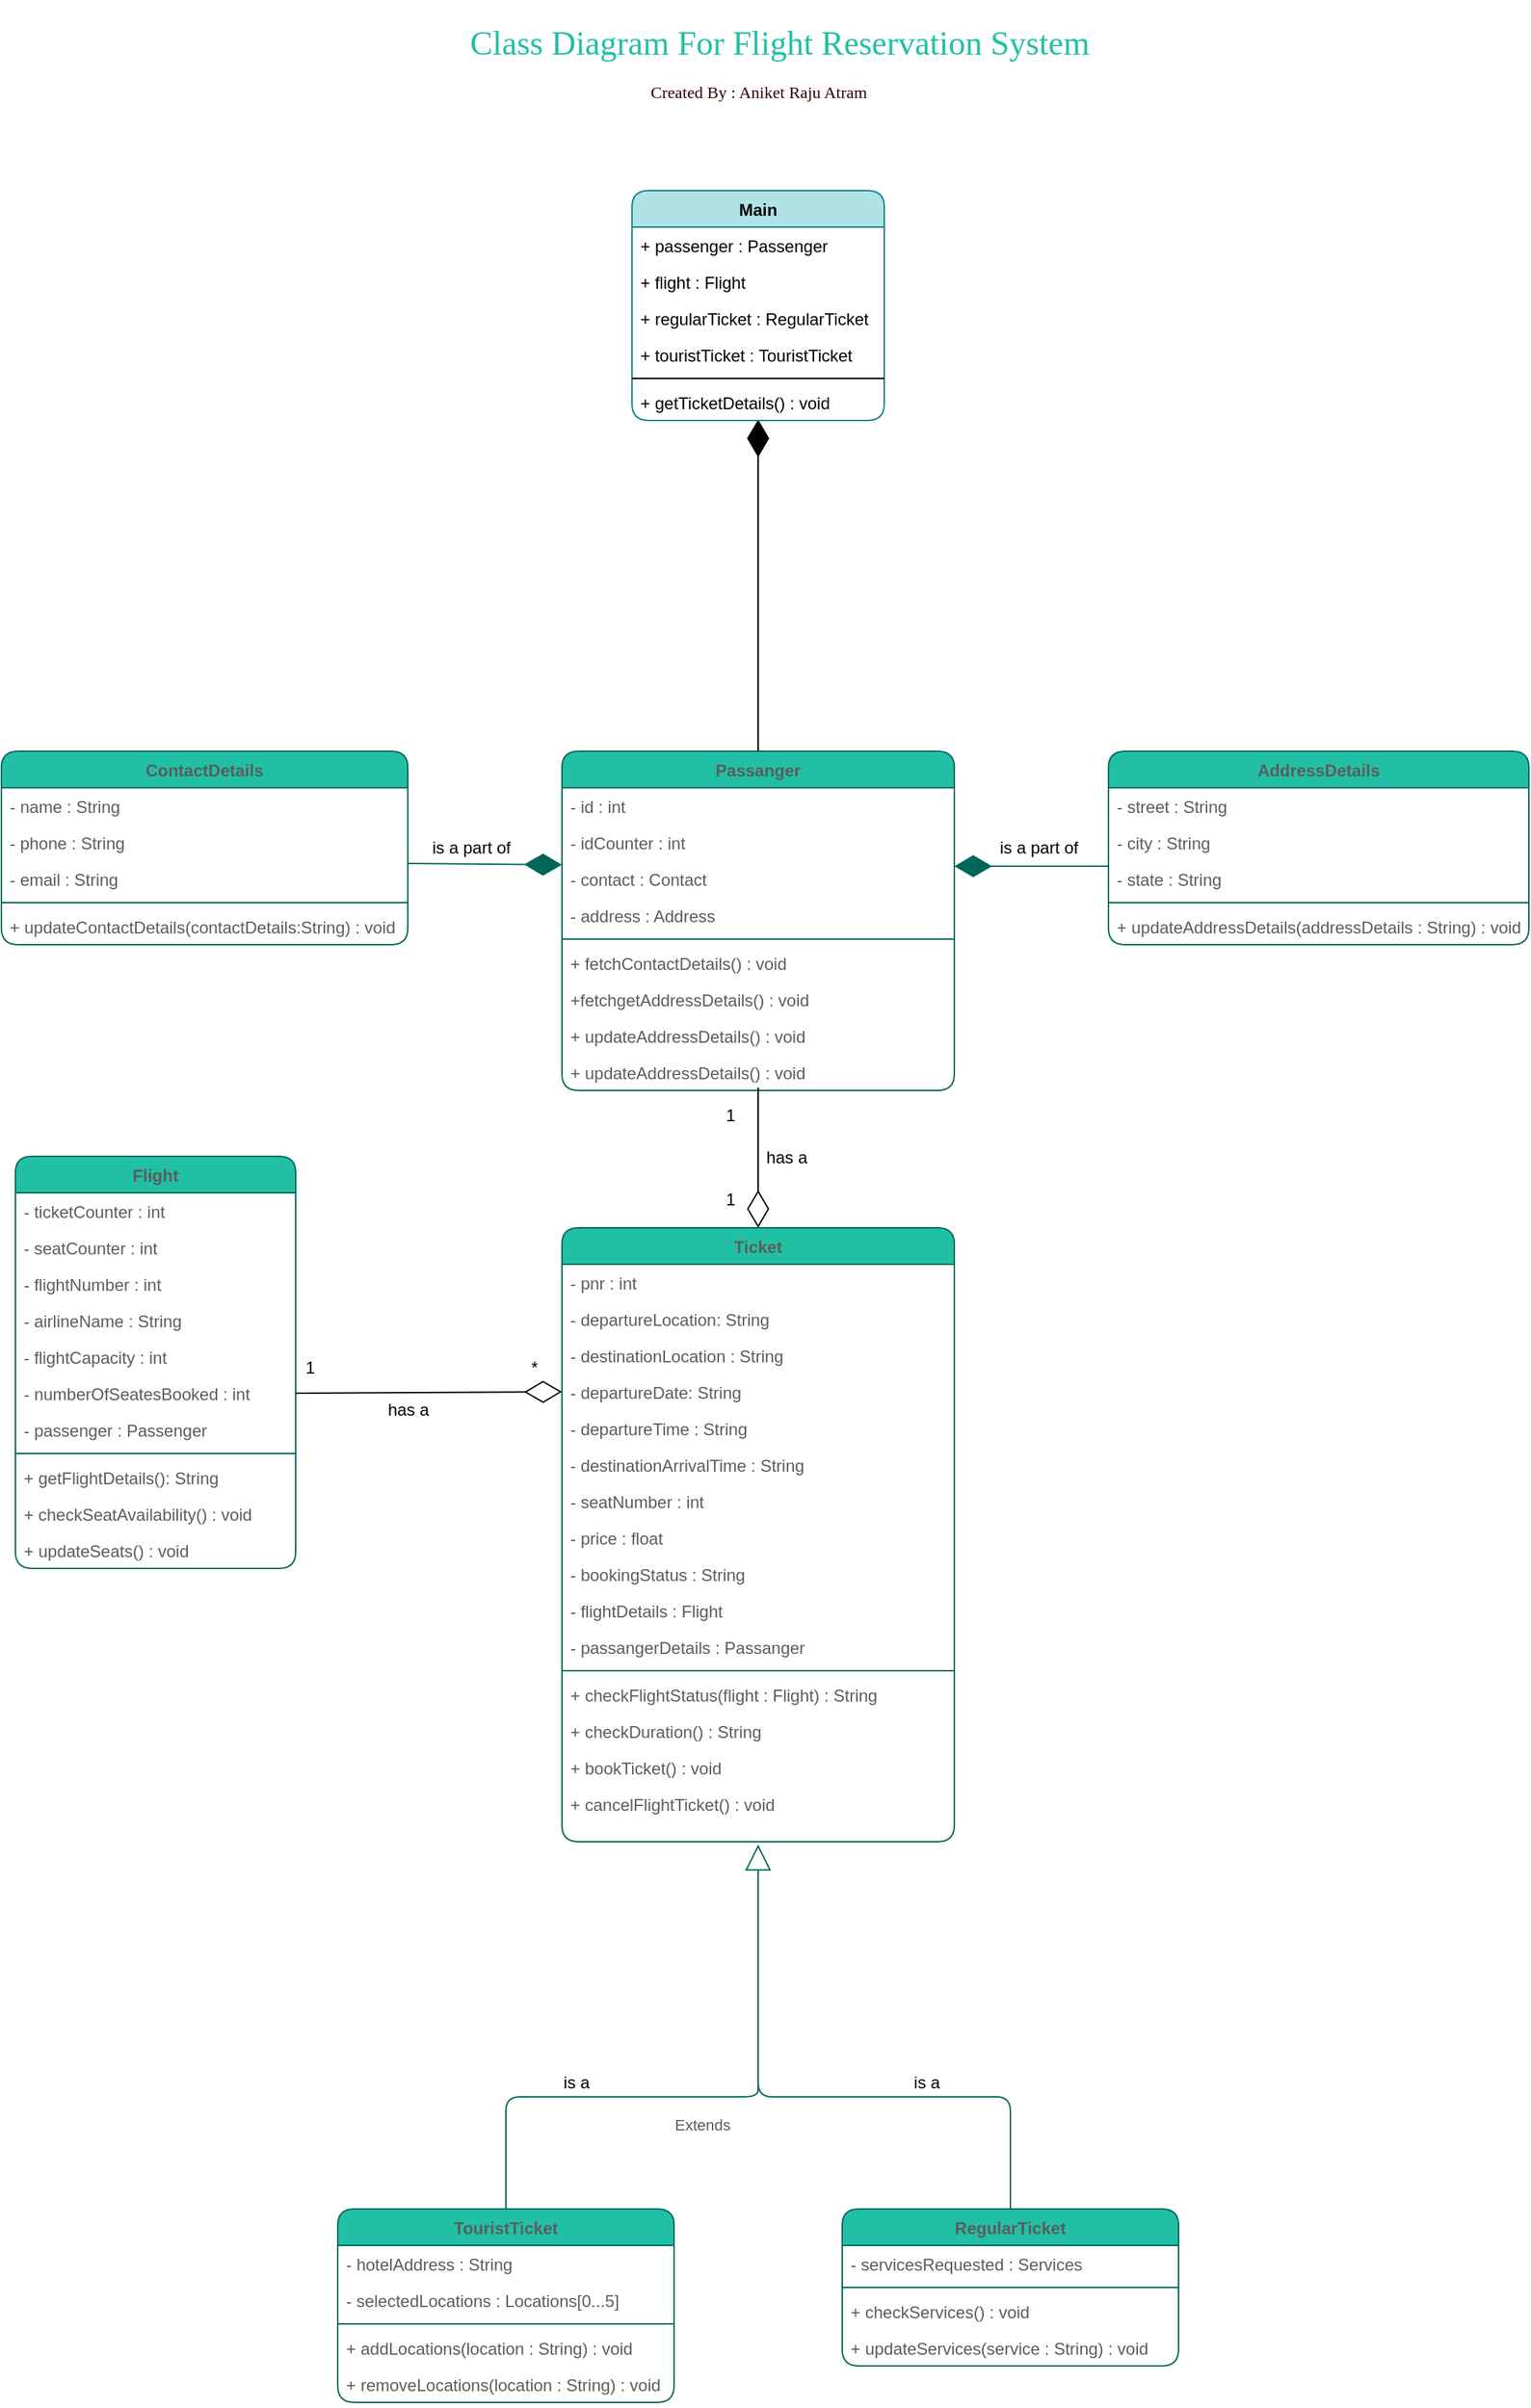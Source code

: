<mxfile version="15.8.7" type="device"><diagram id="C5RBs43oDa-KdzZeNtuy" name="Page-1"><mxGraphModel dx="782" dy="531" grid="1" gridSize="10" guides="1" tooltips="1" connect="1" arrows="1" fold="1" page="1" pageScale="1" pageWidth="827" pageHeight="1169" background="#ffffff" math="0" shadow="0"><root><mxCell id="WIyWlLk6GJQsqaUBKTNV-0"/><mxCell id="WIyWlLk6GJQsqaUBKTNV-1" parent="WIyWlLk6GJQsqaUBKTNV-0"/><mxCell id="W0ep5NZu7rcAExIwhfl0-0" value="Passanger&#10;" style="swimlane;fontStyle=1;align=center;verticalAlign=top;childLayout=stackLayout;horizontal=1;startSize=26;horizontalStack=0;resizeParent=1;resizeParentMax=0;resizeLast=0;collapsible=1;marginBottom=0;fillColor=#21C0A5;strokeColor=#006658;fontColor=#5C5C5C;rounded=1;" parent="WIyWlLk6GJQsqaUBKTNV-1" vertex="1"><mxGeometry x="400" y="560" width="280" height="242" as="geometry"/></mxCell><mxCell id="W0ep5NZu7rcAExIwhfl0-1" value="- id : int" style="text;strokeColor=none;fillColor=none;align=left;verticalAlign=top;spacingLeft=4;spacingRight=4;overflow=hidden;rotatable=0;points=[[0,0.5],[1,0.5]];portConstraint=eastwest;fontColor=#5C5C5C;rounded=1;" parent="W0ep5NZu7rcAExIwhfl0-0" vertex="1"><mxGeometry y="26" width="280" height="26" as="geometry"/></mxCell><mxCell id="dzalIgfqJOCuqTx1SNw7-16" value="- idCounter : int" style="text;strokeColor=none;fillColor=none;align=left;verticalAlign=top;spacingLeft=4;spacingRight=4;overflow=hidden;rotatable=0;points=[[0,0.5],[1,0.5]];portConstraint=eastwest;fontColor=#5C5C5C;rounded=1;" parent="W0ep5NZu7rcAExIwhfl0-0" vertex="1"><mxGeometry y="52" width="280" height="26" as="geometry"/></mxCell><mxCell id="dzalIgfqJOCuqTx1SNw7-14" value="- contact : Contact" style="text;strokeColor=none;fillColor=none;align=left;verticalAlign=top;spacingLeft=4;spacingRight=4;overflow=hidden;rotatable=0;points=[[0,0.5],[1,0.5]];portConstraint=eastwest;fontColor=#5C5C5C;rounded=1;" parent="W0ep5NZu7rcAExIwhfl0-0" vertex="1"><mxGeometry y="78" width="280" height="26" as="geometry"/></mxCell><mxCell id="W0ep5NZu7rcAExIwhfl0-8" value="- address : Address" style="text;strokeColor=none;fillColor=none;align=left;verticalAlign=top;spacingLeft=4;spacingRight=4;overflow=hidden;rotatable=0;points=[[0,0.5],[1,0.5]];portConstraint=eastwest;fontColor=#5C5C5C;rounded=1;" parent="W0ep5NZu7rcAExIwhfl0-0" vertex="1"><mxGeometry y="104" width="280" height="26" as="geometry"/></mxCell><mxCell id="W0ep5NZu7rcAExIwhfl0-2" value="" style="line;strokeWidth=1;fillColor=none;align=left;verticalAlign=middle;spacingTop=-1;spacingLeft=3;spacingRight=3;rotatable=0;labelPosition=right;points=[];portConstraint=eastwest;strokeColor=#006658;fontColor=#5C5C5C;rounded=1;" parent="W0ep5NZu7rcAExIwhfl0-0" vertex="1"><mxGeometry y="130" width="280" height="8" as="geometry"/></mxCell><mxCell id="W0ep5NZu7rcAExIwhfl0-3" value="+ fetchContactDetails() : void" style="text;strokeColor=none;fillColor=none;align=left;verticalAlign=top;spacingLeft=4;spacingRight=4;overflow=hidden;rotatable=0;points=[[0,0.5],[1,0.5]];portConstraint=eastwest;fontColor=#5C5C5C;rounded=1;" parent="W0ep5NZu7rcAExIwhfl0-0" vertex="1"><mxGeometry y="138" width="280" height="26" as="geometry"/></mxCell><mxCell id="W0ep5NZu7rcAExIwhfl0-9" value="+fetchgetAddressDetails() : void" style="text;strokeColor=none;fillColor=none;align=left;verticalAlign=top;spacingLeft=4;spacingRight=4;overflow=hidden;rotatable=0;points=[[0,0.5],[1,0.5]];portConstraint=eastwest;fontColor=#5C5C5C;rounded=1;" parent="W0ep5NZu7rcAExIwhfl0-0" vertex="1"><mxGeometry y="164" width="280" height="26" as="geometry"/></mxCell><mxCell id="dzalIgfqJOCuqTx1SNw7-11" value="+ updateAddressDetails() : void" style="text;strokeColor=none;fillColor=none;align=left;verticalAlign=top;spacingLeft=4;spacingRight=4;overflow=hidden;rotatable=0;points=[[0,0.5],[1,0.5]];portConstraint=eastwest;fontColor=#5C5C5C;rounded=1;" parent="W0ep5NZu7rcAExIwhfl0-0" vertex="1"><mxGeometry y="190" width="280" height="26" as="geometry"/></mxCell><mxCell id="dzalIgfqJOCuqTx1SNw7-12" value="+ updateAddressDetails() : void" style="text;strokeColor=none;fillColor=none;align=left;verticalAlign=top;spacingLeft=4;spacingRight=4;overflow=hidden;rotatable=0;points=[[0,0.5],[1,0.5]];portConstraint=eastwest;fontColor=#5C5C5C;rounded=1;" parent="W0ep5NZu7rcAExIwhfl0-0" vertex="1"><mxGeometry y="216" width="280" height="26" as="geometry"/></mxCell><mxCell id="UVsKAwQ_UiQAmzkEyvqe-0" value="Flight" style="swimlane;fontStyle=1;align=center;verticalAlign=top;childLayout=stackLayout;horizontal=1;startSize=26;horizontalStack=0;resizeParent=1;resizeParentMax=0;resizeLast=0;collapsible=1;marginBottom=0;fillColor=#21C0A5;strokeColor=#006658;fontColor=#5C5C5C;rounded=1;" parent="WIyWlLk6GJQsqaUBKTNV-1" vertex="1"><mxGeometry x="10" y="849" width="200" height="294" as="geometry"/></mxCell><mxCell id="UVsKAwQ_UiQAmzkEyvqe-1" value="- ticketCounter : int" style="text;strokeColor=none;fillColor=none;align=left;verticalAlign=top;spacingLeft=4;spacingRight=4;overflow=hidden;rotatable=0;points=[[0,0.5],[1,0.5]];portConstraint=eastwest;fontColor=#5C5C5C;rounded=1;" parent="UVsKAwQ_UiQAmzkEyvqe-0" vertex="1"><mxGeometry y="26" width="200" height="26" as="geometry"/></mxCell><mxCell id="JrzXtig2iosS5XNUg7i7-0" value="- seatCounter : int" style="text;strokeColor=none;fillColor=none;align=left;verticalAlign=top;spacingLeft=4;spacingRight=4;overflow=hidden;rotatable=0;points=[[0,0.5],[1,0.5]];portConstraint=eastwest;fontColor=#5C5C5C;rounded=1;" vertex="1" parent="UVsKAwQ_UiQAmzkEyvqe-0"><mxGeometry y="52" width="200" height="26" as="geometry"/></mxCell><mxCell id="JrzXtig2iosS5XNUg7i7-1" value="- flightNumber : int" style="text;strokeColor=none;fillColor=none;align=left;verticalAlign=top;spacingLeft=4;spacingRight=4;overflow=hidden;rotatable=0;points=[[0,0.5],[1,0.5]];portConstraint=eastwest;fontColor=#5C5C5C;rounded=1;" vertex="1" parent="UVsKAwQ_UiQAmzkEyvqe-0"><mxGeometry y="78" width="200" height="26" as="geometry"/></mxCell><mxCell id="0I-YnB1xyNFlNhcBP9k2-11" value="- airlineName : String" style="text;strokeColor=none;fillColor=none;align=left;verticalAlign=top;spacingLeft=4;spacingRight=4;overflow=hidden;rotatable=0;points=[[0,0.5],[1,0.5]];portConstraint=eastwest;fontColor=#5C5C5C;rounded=1;" parent="UVsKAwQ_UiQAmzkEyvqe-0" vertex="1"><mxGeometry y="104" width="200" height="26" as="geometry"/></mxCell><mxCell id="0I-YnB1xyNFlNhcBP9k2-12" value="- flightCapacity : int" style="text;strokeColor=none;fillColor=none;align=left;verticalAlign=top;spacingLeft=4;spacingRight=4;overflow=hidden;rotatable=0;points=[[0,0.5],[1,0.5]];portConstraint=eastwest;fontColor=#5C5C5C;rounded=1;" parent="UVsKAwQ_UiQAmzkEyvqe-0" vertex="1"><mxGeometry y="130" width="200" height="26" as="geometry"/></mxCell><mxCell id="0I-YnB1xyNFlNhcBP9k2-13" value="- numberOfSeatesBooked : int" style="text;strokeColor=none;fillColor=none;align=left;verticalAlign=top;spacingLeft=4;spacingRight=4;overflow=hidden;rotatable=0;points=[[0,0.5],[1,0.5]];portConstraint=eastwest;fontColor=#5C5C5C;rounded=1;" parent="UVsKAwQ_UiQAmzkEyvqe-0" vertex="1"><mxGeometry y="156" width="200" height="26" as="geometry"/></mxCell><mxCell id="dzalIgfqJOCuqTx1SNw7-17" value="- passenger : Passenger" style="text;strokeColor=none;fillColor=none;align=left;verticalAlign=top;spacingLeft=4;spacingRight=4;overflow=hidden;rotatable=0;points=[[0,0.5],[1,0.5]];portConstraint=eastwest;fontColor=#5C5C5C;rounded=1;" parent="UVsKAwQ_UiQAmzkEyvqe-0" vertex="1"><mxGeometry y="182" width="200" height="26" as="geometry"/></mxCell><mxCell id="UVsKAwQ_UiQAmzkEyvqe-2" value="" style="line;strokeWidth=1;fillColor=none;align=left;verticalAlign=middle;spacingTop=-1;spacingLeft=3;spacingRight=3;rotatable=0;labelPosition=right;points=[];portConstraint=eastwest;strokeColor=#006658;fontColor=#5C5C5C;rounded=1;" parent="UVsKAwQ_UiQAmzkEyvqe-0" vertex="1"><mxGeometry y="208" width="200" height="8" as="geometry"/></mxCell><mxCell id="UVsKAwQ_UiQAmzkEyvqe-3" value="+ getFlightDetails(): String" style="text;strokeColor=none;fillColor=none;align=left;verticalAlign=top;spacingLeft=4;spacingRight=4;overflow=hidden;rotatable=0;points=[[0,0.5],[1,0.5]];portConstraint=eastwest;fontColor=#5C5C5C;rounded=1;" parent="UVsKAwQ_UiQAmzkEyvqe-0" vertex="1"><mxGeometry y="216" width="200" height="26" as="geometry"/></mxCell><mxCell id="0I-YnB1xyNFlNhcBP9k2-14" value="+ checkSeatAvailability() : void" style="text;strokeColor=none;fillColor=none;align=left;verticalAlign=top;spacingLeft=4;spacingRight=4;overflow=hidden;rotatable=0;points=[[0,0.5],[1,0.5]];portConstraint=eastwest;fontColor=#5C5C5C;rounded=1;" parent="UVsKAwQ_UiQAmzkEyvqe-0" vertex="1"><mxGeometry y="242" width="200" height="26" as="geometry"/></mxCell><mxCell id="dzalIgfqJOCuqTx1SNw7-19" value="+ updateSeats() : void" style="text;strokeColor=none;fillColor=none;align=left;verticalAlign=top;spacingLeft=4;spacingRight=4;overflow=hidden;rotatable=0;points=[[0,0.5],[1,0.5]];portConstraint=eastwest;fontColor=#5C5C5C;rounded=1;" parent="UVsKAwQ_UiQAmzkEyvqe-0" vertex="1"><mxGeometry y="268" width="200" height="26" as="geometry"/></mxCell><mxCell id="UVsKAwQ_UiQAmzkEyvqe-8" value="RegularTicket" style="swimlane;fontStyle=1;align=center;verticalAlign=top;childLayout=stackLayout;horizontal=1;startSize=26;horizontalStack=0;resizeParent=1;resizeParentMax=0;resizeLast=0;collapsible=1;marginBottom=0;fillColor=#21C0A5;strokeColor=#006658;fontColor=#5C5C5C;rounded=1;" parent="WIyWlLk6GJQsqaUBKTNV-1" vertex="1"><mxGeometry x="600" y="1600" width="240" height="112" as="geometry"/></mxCell><mxCell id="UVsKAwQ_UiQAmzkEyvqe-9" value="- servicesRequested : Services" style="text;strokeColor=none;fillColor=none;align=left;verticalAlign=top;spacingLeft=4;spacingRight=4;overflow=hidden;rotatable=0;points=[[0,0.5],[1,0.5]];portConstraint=eastwest;fontColor=#5C5C5C;rounded=1;" parent="UVsKAwQ_UiQAmzkEyvqe-8" vertex="1"><mxGeometry y="26" width="240" height="26" as="geometry"/></mxCell><mxCell id="UVsKAwQ_UiQAmzkEyvqe-10" value="" style="line;strokeWidth=1;fillColor=none;align=left;verticalAlign=middle;spacingTop=-1;spacingLeft=3;spacingRight=3;rotatable=0;labelPosition=right;points=[];portConstraint=eastwest;strokeColor=#006658;fontColor=#5C5C5C;rounded=1;" parent="UVsKAwQ_UiQAmzkEyvqe-8" vertex="1"><mxGeometry y="52" width="240" height="8" as="geometry"/></mxCell><mxCell id="UVsKAwQ_UiQAmzkEyvqe-11" value="+ checkServices() : void" style="text;strokeColor=none;fillColor=none;align=left;verticalAlign=top;spacingLeft=4;spacingRight=4;overflow=hidden;rotatable=0;points=[[0,0.5],[1,0.5]];portConstraint=eastwest;fontColor=#5C5C5C;rounded=1;" parent="UVsKAwQ_UiQAmzkEyvqe-8" vertex="1"><mxGeometry y="60" width="240" height="26" as="geometry"/></mxCell><mxCell id="0I-YnB1xyNFlNhcBP9k2-6" value="+ updateServices(service : String) : void" style="text;strokeColor=none;fillColor=none;align=left;verticalAlign=top;spacingLeft=4;spacingRight=4;overflow=hidden;rotatable=0;points=[[0,0.5],[1,0.5]];portConstraint=eastwest;fontColor=#5C5C5C;rounded=1;" parent="UVsKAwQ_UiQAmzkEyvqe-8" vertex="1"><mxGeometry y="86" width="240" height="26" as="geometry"/></mxCell><mxCell id="UVsKAwQ_UiQAmzkEyvqe-12" value="TouristTicket" style="swimlane;fontStyle=1;align=center;verticalAlign=top;childLayout=stackLayout;horizontal=1;startSize=26;horizontalStack=0;resizeParent=1;resizeParentMax=0;resizeLast=0;collapsible=1;marginBottom=0;fillColor=#21C0A5;strokeColor=#006658;fontColor=#5C5C5C;rounded=1;" parent="WIyWlLk6GJQsqaUBKTNV-1" vertex="1"><mxGeometry x="240" y="1600" width="240" height="138" as="geometry"/></mxCell><mxCell id="UVsKAwQ_UiQAmzkEyvqe-13" value="- hotelAddress : String" style="text;strokeColor=none;fillColor=none;align=left;verticalAlign=top;spacingLeft=4;spacingRight=4;overflow=hidden;rotatable=0;points=[[0,0.5],[1,0.5]];portConstraint=eastwest;fontColor=#5C5C5C;rounded=1;" parent="UVsKAwQ_UiQAmzkEyvqe-12" vertex="1"><mxGeometry y="26" width="240" height="26" as="geometry"/></mxCell><mxCell id="0I-YnB1xyNFlNhcBP9k2-4" value="- selectedLocations : Locations[0...5]" style="text;strokeColor=none;fillColor=none;align=left;verticalAlign=top;spacingLeft=4;spacingRight=4;overflow=hidden;rotatable=0;points=[[0,0.5],[1,0.5]];portConstraint=eastwest;fontColor=#5C5C5C;rounded=1;" parent="UVsKAwQ_UiQAmzkEyvqe-12" vertex="1"><mxGeometry y="52" width="240" height="26" as="geometry"/></mxCell><mxCell id="UVsKAwQ_UiQAmzkEyvqe-14" value="" style="line;strokeWidth=1;fillColor=none;align=left;verticalAlign=middle;spacingTop=-1;spacingLeft=3;spacingRight=3;rotatable=0;labelPosition=right;points=[];portConstraint=eastwest;strokeColor=#006658;fontColor=#5C5C5C;rounded=1;" parent="UVsKAwQ_UiQAmzkEyvqe-12" vertex="1"><mxGeometry y="78" width="240" height="8" as="geometry"/></mxCell><mxCell id="UVsKAwQ_UiQAmzkEyvqe-15" value="+ addLocations(location : String) : void" style="text;strokeColor=none;fillColor=none;align=left;verticalAlign=top;spacingLeft=4;spacingRight=4;overflow=hidden;rotatable=0;points=[[0,0.5],[1,0.5]];portConstraint=eastwest;fontColor=#5C5C5C;rounded=1;" parent="UVsKAwQ_UiQAmzkEyvqe-12" vertex="1"><mxGeometry y="86" width="240" height="26" as="geometry"/></mxCell><mxCell id="0I-YnB1xyNFlNhcBP9k2-5" value="+ removeLocations(location : String) : void" style="text;strokeColor=none;fillColor=none;align=left;verticalAlign=top;spacingLeft=4;spacingRight=4;overflow=hidden;rotatable=0;points=[[0,0.5],[1,0.5]];portConstraint=eastwest;fontColor=#5C5C5C;rounded=1;" parent="UVsKAwQ_UiQAmzkEyvqe-12" vertex="1"><mxGeometry y="112" width="240" height="26" as="geometry"/></mxCell><mxCell id="UVsKAwQ_UiQAmzkEyvqe-16" value="ContactDetails" style="swimlane;fontStyle=1;align=center;verticalAlign=top;childLayout=stackLayout;horizontal=1;startSize=26;horizontalStack=0;resizeParent=1;resizeParentMax=0;resizeLast=0;collapsible=1;marginBottom=0;fillColor=#21C0A5;strokeColor=#006658;fontColor=#5C5C5C;rounded=1;" parent="WIyWlLk6GJQsqaUBKTNV-1" vertex="1"><mxGeometry y="560" width="290" height="138" as="geometry"/></mxCell><mxCell id="UVsKAwQ_UiQAmzkEyvqe-25" value="- name : String" style="text;strokeColor=none;fillColor=none;align=left;verticalAlign=top;spacingLeft=4;spacingRight=4;overflow=hidden;rotatable=0;points=[[0,0.5],[1,0.5]];portConstraint=eastwest;fontColor=#5C5C5C;rounded=1;" parent="UVsKAwQ_UiQAmzkEyvqe-16" vertex="1"><mxGeometry y="26" width="290" height="26" as="geometry"/></mxCell><mxCell id="UVsKAwQ_UiQAmzkEyvqe-24" value="- phone : String" style="text;strokeColor=none;fillColor=none;align=left;verticalAlign=top;spacingLeft=4;spacingRight=4;overflow=hidden;rotatable=0;points=[[0,0.5],[1,0.5]];portConstraint=eastwest;fontColor=#5C5C5C;rounded=1;" parent="UVsKAwQ_UiQAmzkEyvqe-16" vertex="1"><mxGeometry y="52" width="290" height="26" as="geometry"/></mxCell><mxCell id="UVsKAwQ_UiQAmzkEyvqe-26" value="- email : String" style="text;strokeColor=none;fillColor=none;align=left;verticalAlign=top;spacingLeft=4;spacingRight=4;overflow=hidden;rotatable=0;points=[[0,0.5],[1,0.5]];portConstraint=eastwest;fontColor=#5C5C5C;rounded=1;" parent="UVsKAwQ_UiQAmzkEyvqe-16" vertex="1"><mxGeometry y="78" width="290" height="26" as="geometry"/></mxCell><mxCell id="UVsKAwQ_UiQAmzkEyvqe-18" value="" style="line;strokeWidth=1;fillColor=none;align=left;verticalAlign=middle;spacingTop=-1;spacingLeft=3;spacingRight=3;rotatable=0;labelPosition=right;points=[];portConstraint=eastwest;strokeColor=#006658;fontColor=#5C5C5C;rounded=1;" parent="UVsKAwQ_UiQAmzkEyvqe-16" vertex="1"><mxGeometry y="104" width="290" height="8" as="geometry"/></mxCell><mxCell id="UVsKAwQ_UiQAmzkEyvqe-30" value="+ updateContactDetails(contactDetails:String) : void" style="text;strokeColor=none;fillColor=none;align=left;verticalAlign=top;spacingLeft=4;spacingRight=4;overflow=hidden;rotatable=0;points=[[0,0.5],[1,0.5]];portConstraint=eastwest;fontColor=#5C5C5C;rounded=1;" parent="UVsKAwQ_UiQAmzkEyvqe-16" vertex="1"><mxGeometry y="112" width="290" height="26" as="geometry"/></mxCell><mxCell id="UVsKAwQ_UiQAmzkEyvqe-20" value="AddressDetails" style="swimlane;fontStyle=1;align=center;verticalAlign=top;childLayout=stackLayout;horizontal=1;startSize=26;horizontalStack=0;resizeParent=1;resizeParentMax=0;resizeLast=0;collapsible=1;marginBottom=0;fillColor=#21C0A5;strokeColor=#006658;fontColor=#5C5C5C;rounded=1;" parent="WIyWlLk6GJQsqaUBKTNV-1" vertex="1"><mxGeometry x="790" y="560" width="300" height="138" as="geometry"/></mxCell><mxCell id="UVsKAwQ_UiQAmzkEyvqe-27" value="- street : String" style="text;strokeColor=none;fillColor=none;align=left;verticalAlign=top;spacingLeft=4;spacingRight=4;overflow=hidden;rotatable=0;points=[[0,0.5],[1,0.5]];portConstraint=eastwest;fontColor=#5C5C5C;rounded=1;" parent="UVsKAwQ_UiQAmzkEyvqe-20" vertex="1"><mxGeometry y="26" width="300" height="26" as="geometry"/></mxCell><mxCell id="UVsKAwQ_UiQAmzkEyvqe-28" value="- city : String" style="text;strokeColor=none;fillColor=none;align=left;verticalAlign=top;spacingLeft=4;spacingRight=4;overflow=hidden;rotatable=0;points=[[0,0.5],[1,0.5]];portConstraint=eastwest;fontColor=#5C5C5C;rounded=1;" parent="UVsKAwQ_UiQAmzkEyvqe-20" vertex="1"><mxGeometry y="52" width="300" height="26" as="geometry"/></mxCell><mxCell id="UVsKAwQ_UiQAmzkEyvqe-21" value="- state : String" style="text;strokeColor=none;fillColor=none;align=left;verticalAlign=top;spacingLeft=4;spacingRight=4;overflow=hidden;rotatable=0;points=[[0,0.5],[1,0.5]];portConstraint=eastwest;fontColor=#5C5C5C;rounded=1;" parent="UVsKAwQ_UiQAmzkEyvqe-20" vertex="1"><mxGeometry y="78" width="300" height="26" as="geometry"/></mxCell><mxCell id="UVsKAwQ_UiQAmzkEyvqe-22" value="" style="line;strokeWidth=1;fillColor=none;align=left;verticalAlign=middle;spacingTop=-1;spacingLeft=3;spacingRight=3;rotatable=0;labelPosition=right;points=[];portConstraint=eastwest;strokeColor=#006658;fontColor=#5C5C5C;rounded=1;" parent="UVsKAwQ_UiQAmzkEyvqe-20" vertex="1"><mxGeometry y="104" width="300" height="8" as="geometry"/></mxCell><mxCell id="UVsKAwQ_UiQAmzkEyvqe-29" value="+ updateAddressDetails(addressDetails : String) : void" style="text;strokeColor=none;fillColor=none;align=left;verticalAlign=top;spacingLeft=4;spacingRight=4;overflow=hidden;rotatable=0;points=[[0,0.5],[1,0.5]];portConstraint=eastwest;fontColor=#5C5C5C;rounded=1;" parent="UVsKAwQ_UiQAmzkEyvqe-20" vertex="1"><mxGeometry y="112" width="300" height="26" as="geometry"/></mxCell><mxCell id="UVsKAwQ_UiQAmzkEyvqe-31" value="" style="endArrow=diamondThin;endFill=1;endSize=24;html=1;strokeColor=#006658;fontColor=#5C5C5C;" parent="WIyWlLk6GJQsqaUBKTNV-1" edge="1"><mxGeometry width="160" relative="1" as="geometry"><mxPoint x="290" y="640" as="sourcePoint"/><mxPoint x="400" y="641" as="targetPoint"/></mxGeometry></mxCell><mxCell id="UVsKAwQ_UiQAmzkEyvqe-34" value="Ticket" style="swimlane;fontStyle=1;align=center;verticalAlign=top;childLayout=stackLayout;horizontal=1;startSize=26;horizontalStack=0;resizeParent=1;resizeParentMax=0;resizeLast=0;collapsible=1;marginBottom=0;fillColor=#21C0A5;strokeColor=#006658;fontColor=#5C5C5C;rounded=1;" parent="WIyWlLk6GJQsqaUBKTNV-1" vertex="1"><mxGeometry x="400" y="900" width="280" height="438" as="geometry"/></mxCell><mxCell id="UVsKAwQ_UiQAmzkEyvqe-35" value="- pnr : int" style="text;strokeColor=none;fillColor=none;align=left;verticalAlign=top;spacingLeft=4;spacingRight=4;overflow=hidden;rotatable=0;points=[[0,0.5],[1,0.5]];portConstraint=eastwest;fontColor=#5C5C5C;rounded=1;" parent="UVsKAwQ_UiQAmzkEyvqe-34" vertex="1"><mxGeometry y="26" width="280" height="26" as="geometry"/></mxCell><mxCell id="UVsKAwQ_UiQAmzkEyvqe-43" value="- departureLocation: String" style="text;strokeColor=none;fillColor=none;align=left;verticalAlign=top;spacingLeft=4;spacingRight=4;overflow=hidden;rotatable=0;points=[[0,0.5],[1,0.5]];portConstraint=eastwest;fontColor=#5C5C5C;rounded=1;" parent="UVsKAwQ_UiQAmzkEyvqe-34" vertex="1"><mxGeometry y="52" width="280" height="26" as="geometry"/></mxCell><mxCell id="UVsKAwQ_UiQAmzkEyvqe-44" value="- destinationLocation : String" style="text;strokeColor=none;fillColor=none;align=left;verticalAlign=top;spacingLeft=4;spacingRight=4;overflow=hidden;rotatable=0;points=[[0,0.5],[1,0.5]];portConstraint=eastwest;fontColor=#5C5C5C;rounded=1;" parent="UVsKAwQ_UiQAmzkEyvqe-34" vertex="1"><mxGeometry y="78" width="280" height="26" as="geometry"/></mxCell><mxCell id="UVsKAwQ_UiQAmzkEyvqe-45" value="- departureDate: String" style="text;strokeColor=none;fillColor=none;align=left;verticalAlign=top;spacingLeft=4;spacingRight=4;overflow=hidden;rotatable=0;points=[[0,0.5],[1,0.5]];portConstraint=eastwest;fontColor=#5C5C5C;rounded=1;" parent="UVsKAwQ_UiQAmzkEyvqe-34" vertex="1"><mxGeometry y="104" width="280" height="26" as="geometry"/></mxCell><mxCell id="UVsKAwQ_UiQAmzkEyvqe-46" value="- departureTime : String" style="text;strokeColor=none;fillColor=none;align=left;verticalAlign=top;spacingLeft=4;spacingRight=4;overflow=hidden;rotatable=0;points=[[0,0.5],[1,0.5]];portConstraint=eastwest;fontColor=#5C5C5C;rounded=1;" parent="UVsKAwQ_UiQAmzkEyvqe-34" vertex="1"><mxGeometry y="130" width="280" height="26" as="geometry"/></mxCell><mxCell id="dzalIgfqJOCuqTx1SNw7-20" value="- destinationArrivalTime : String" style="text;strokeColor=none;fillColor=none;align=left;verticalAlign=top;spacingLeft=4;spacingRight=4;overflow=hidden;rotatable=0;points=[[0,0.5],[1,0.5]];portConstraint=eastwest;fontColor=#5C5C5C;rounded=1;" parent="UVsKAwQ_UiQAmzkEyvqe-34" vertex="1"><mxGeometry y="156" width="280" height="26" as="geometry"/></mxCell><mxCell id="UVsKAwQ_UiQAmzkEyvqe-48" value="- seatNumber : int" style="text;strokeColor=none;fillColor=none;align=left;verticalAlign=top;spacingLeft=4;spacingRight=4;overflow=hidden;rotatable=0;points=[[0,0.5],[1,0.5]];portConstraint=eastwest;fontColor=#5C5C5C;rounded=1;" parent="UVsKAwQ_UiQAmzkEyvqe-34" vertex="1"><mxGeometry y="182" width="280" height="26" as="geometry"/></mxCell><mxCell id="UVsKAwQ_UiQAmzkEyvqe-49" value="- price : float" style="text;strokeColor=none;fillColor=none;align=left;verticalAlign=top;spacingLeft=4;spacingRight=4;overflow=hidden;rotatable=0;points=[[0,0.5],[1,0.5]];portConstraint=eastwest;fontColor=#5C5C5C;rounded=1;" parent="UVsKAwQ_UiQAmzkEyvqe-34" vertex="1"><mxGeometry y="208" width="280" height="26" as="geometry"/></mxCell><mxCell id="dzalIgfqJOCuqTx1SNw7-13" value="- bookingStatus : String" style="text;strokeColor=none;fillColor=none;align=left;verticalAlign=top;spacingLeft=4;spacingRight=4;overflow=hidden;rotatable=0;points=[[0,0.5],[1,0.5]];portConstraint=eastwest;fontColor=#5C5C5C;rounded=1;" parent="UVsKAwQ_UiQAmzkEyvqe-34" vertex="1"><mxGeometry y="234" width="280" height="26" as="geometry"/></mxCell><mxCell id="UVsKAwQ_UiQAmzkEyvqe-53" value="- flightDetails : Flight" style="text;strokeColor=none;fillColor=none;align=left;verticalAlign=top;spacingLeft=4;spacingRight=4;overflow=hidden;rotatable=0;points=[[0,0.5],[1,0.5]];portConstraint=eastwest;fontColor=#5C5C5C;rounded=1;" parent="UVsKAwQ_UiQAmzkEyvqe-34" vertex="1"><mxGeometry y="260" width="280" height="26" as="geometry"/></mxCell><mxCell id="UVsKAwQ_UiQAmzkEyvqe-47" value="- passangerDetails : Passanger" style="text;strokeColor=none;fillColor=none;align=left;verticalAlign=top;spacingLeft=4;spacingRight=4;overflow=hidden;rotatable=0;points=[[0,0.5],[1,0.5]];portConstraint=eastwest;fontColor=#5C5C5C;rounded=1;" parent="UVsKAwQ_UiQAmzkEyvqe-34" vertex="1"><mxGeometry y="286" width="280" height="26" as="geometry"/></mxCell><mxCell id="UVsKAwQ_UiQAmzkEyvqe-36" value="" style="line;strokeWidth=1;fillColor=none;align=left;verticalAlign=middle;spacingTop=-1;spacingLeft=3;spacingRight=3;rotatable=0;labelPosition=right;points=[];portConstraint=eastwest;strokeColor=#006658;fontColor=#5C5C5C;rounded=1;" parent="UVsKAwQ_UiQAmzkEyvqe-34" vertex="1"><mxGeometry y="312" width="280" height="8" as="geometry"/></mxCell><mxCell id="UVsKAwQ_UiQAmzkEyvqe-37" value="+ checkFlightStatus(flight : Flight) : String" style="text;strokeColor=none;fillColor=none;align=left;verticalAlign=top;spacingLeft=4;spacingRight=4;overflow=hidden;rotatable=0;points=[[0,0.5],[1,0.5]];portConstraint=eastwest;fontColor=#5C5C5C;rounded=1;" parent="UVsKAwQ_UiQAmzkEyvqe-34" vertex="1"><mxGeometry y="320" width="280" height="26" as="geometry"/></mxCell><mxCell id="UVsKAwQ_UiQAmzkEyvqe-51" value="+ checkDuration() : String" style="text;strokeColor=none;fillColor=none;align=left;verticalAlign=top;spacingLeft=4;spacingRight=4;overflow=hidden;rotatable=0;points=[[0,0.5],[1,0.5]];portConstraint=eastwest;fontColor=#5C5C5C;rounded=1;" parent="UVsKAwQ_UiQAmzkEyvqe-34" vertex="1"><mxGeometry y="346" width="280" height="26" as="geometry"/></mxCell><mxCell id="dzalIgfqJOCuqTx1SNw7-18" value="+ bookTicket() : void" style="text;strokeColor=none;fillColor=none;align=left;verticalAlign=top;spacingLeft=4;spacingRight=4;overflow=hidden;rotatable=0;points=[[0,0.5],[1,0.5]];portConstraint=eastwest;fontColor=#5C5C5C;rounded=1;" parent="UVsKAwQ_UiQAmzkEyvqe-34" vertex="1"><mxGeometry y="372" width="280" height="26" as="geometry"/></mxCell><mxCell id="UVsKAwQ_UiQAmzkEyvqe-52" value="+ cancelFlightTicket() : void" style="text;strokeColor=none;fillColor=none;align=left;verticalAlign=top;spacingLeft=4;spacingRight=4;overflow=hidden;rotatable=0;points=[[0,0.5],[1,0.5]];portConstraint=eastwest;fontColor=#5C5C5C;rounded=1;" parent="UVsKAwQ_UiQAmzkEyvqe-34" vertex="1"><mxGeometry y="398" width="280" height="40" as="geometry"/></mxCell><mxCell id="UVsKAwQ_UiQAmzkEyvqe-55" value="" style="endArrow=diamondThin;endFill=1;endSize=24;html=1;fontColor=#5C5C5C;strokeColor=#006658;fillColor=#21C0A5;" parent="WIyWlLk6GJQsqaUBKTNV-1" edge="1"><mxGeometry width="160" relative="1" as="geometry"><mxPoint x="790" y="642" as="sourcePoint"/><mxPoint x="680" y="641.5" as="targetPoint"/><Array as="points"><mxPoint x="680" y="642"/></Array></mxGeometry></mxCell><mxCell id="UVsKAwQ_UiQAmzkEyvqe-60" value="Extends" style="endArrow=block;endSize=16;endFill=0;html=1;fontColor=#5C5C5C;strokeColor=#006658;fillColor=#21C0A5;" parent="WIyWlLk6GJQsqaUBKTNV-1" edge="1"><mxGeometry x="-0.095" y="-20" width="160" relative="1" as="geometry"><mxPoint x="540" y="1370" as="sourcePoint"/><mxPoint x="540" y="1340" as="targetPoint"/><Array as="points"><mxPoint x="540" y="1520"/></Array><mxPoint x="-20" y="20" as="offset"/></mxGeometry></mxCell><mxCell id="UVsKAwQ_UiQAmzkEyvqe-61" value="" style="endArrow=none;html=1;edgeStyle=orthogonalEdgeStyle;fontColor=#5C5C5C;strokeColor=#006658;fillColor=#21C0A5;entryX=0.5;entryY=0;entryDx=0;entryDy=0;" parent="WIyWlLk6GJQsqaUBKTNV-1" target="UVsKAwQ_UiQAmzkEyvqe-12" edge="1"><mxGeometry relative="1" as="geometry"><mxPoint x="540" y="1510" as="sourcePoint"/><mxPoint x="360" y="1380" as="targetPoint"/><Array as="points"><mxPoint x="540" y="1520"/><mxPoint x="360" y="1520"/></Array></mxGeometry></mxCell><mxCell id="UVsKAwQ_UiQAmzkEyvqe-64" value="" style="endArrow=none;html=1;edgeStyle=orthogonalEdgeStyle;fontColor=#5C5C5C;strokeColor=#006658;fillColor=#21C0A5;entryX=0.5;entryY=0;entryDx=0;entryDy=0;" parent="WIyWlLk6GJQsqaUBKTNV-1" target="UVsKAwQ_UiQAmzkEyvqe-8" edge="1"><mxGeometry relative="1" as="geometry"><mxPoint x="540" y="1450" as="sourcePoint"/><mxPoint x="720" y="1380" as="targetPoint"/><Array as="points"><mxPoint x="540" y="1520"/><mxPoint x="720" y="1520"/></Array></mxGeometry></mxCell><mxCell id="0I-YnB1xyNFlNhcBP9k2-2" value="" style="endArrow=diamondThin;endFill=1;endSize=24;html=1;exitX=0.5;exitY=0;exitDx=0;exitDy=0;entryX=0.5;entryY=0.974;entryDx=0;entryDy=0;entryPerimeter=0;" parent="WIyWlLk6GJQsqaUBKTNV-1" source="W0ep5NZu7rcAExIwhfl0-0" target="dzalIgfqJOCuqTx1SNw7-6" edge="1"><mxGeometry width="160" relative="1" as="geometry"><mxPoint x="540" y="360" as="sourcePoint"/><mxPoint x="540.64" y="362.678" as="targetPoint"/></mxGeometry></mxCell><mxCell id="0I-YnB1xyNFlNhcBP9k2-10" value="" style="endArrow=diamondThin;endFill=0;endSize=24;html=1;entryX=0.5;entryY=0;entryDx=0;entryDy=0;" parent="WIyWlLk6GJQsqaUBKTNV-1" target="UVsKAwQ_UiQAmzkEyvqe-34" edge="1"><mxGeometry width="160" relative="1" as="geometry"><mxPoint x="540" y="800" as="sourcePoint"/><mxPoint x="700" y="820" as="targetPoint"/></mxGeometry></mxCell><mxCell id="0I-YnB1xyNFlNhcBP9k2-16" value="" style="endArrow=diamondThin;endFill=0;endSize=24;html=1;exitX=1;exitY=0.5;exitDx=0;exitDy=0;entryX=0;entryY=0.5;entryDx=0;entryDy=0;" parent="WIyWlLk6GJQsqaUBKTNV-1" source="0I-YnB1xyNFlNhcBP9k2-13" target="UVsKAwQ_UiQAmzkEyvqe-45" edge="1"><mxGeometry width="160" relative="1" as="geometry"><mxPoint x="360" y="947" as="sourcePoint"/><mxPoint x="360" y="890" as="targetPoint"/></mxGeometry></mxCell><mxCell id="0I-YnB1xyNFlNhcBP9k2-19" value="is a part of" style="text;html=1;align=center;verticalAlign=middle;resizable=0;points=[];autosize=1;strokeColor=none;fillColor=none;rounded=1;" parent="WIyWlLk6GJQsqaUBKTNV-1" vertex="1"><mxGeometry x="300" y="619" width="70" height="20" as="geometry"/></mxCell><mxCell id="0I-YnB1xyNFlNhcBP9k2-20" value="is a part of" style="text;html=1;align=center;verticalAlign=middle;resizable=0;points=[];autosize=1;strokeColor=none;fillColor=none;rotation=0;rounded=1;" parent="WIyWlLk6GJQsqaUBKTNV-1" vertex="1"><mxGeometry x="705" y="619" width="70" height="20" as="geometry"/></mxCell><mxCell id="0I-YnB1xyNFlNhcBP9k2-22" value="&lt;h1&gt;&lt;font face=&quot;Tahoma&quot; style=&quot;font-weight: normal&quot; color=&quot;#21c0a4&quot;&gt;Class Diagram For Flight Reservation System&lt;/font&gt;&lt;/h1&gt;" style="text;html=1;align=center;verticalAlign=middle;resizable=0;points=[];autosize=1;strokeColor=none;fillColor=none;" parent="WIyWlLk6GJQsqaUBKTNV-1" vertex="1"><mxGeometry x="310" y="30" width="490" height="50" as="geometry"/></mxCell><mxCell id="0I-YnB1xyNFlNhcBP9k2-23" value="&lt;pre&gt;&lt;font color=&quot;#330000&quot; face=&quot;Verdana&quot; style=&quot;font-weight: normal&quot;&gt;Created By : Aniket Raju Atram&lt;/font&gt;&lt;/pre&gt;" style="text;html=1;align=center;verticalAlign=middle;resizable=0;points=[];autosize=1;strokeColor=none;fillColor=none;" parent="WIyWlLk6GJQsqaUBKTNV-1" vertex="1"><mxGeometry x="435" y="70" width="210" height="40" as="geometry"/></mxCell><mxCell id="dzalIgfqJOCuqTx1SNw7-3" value="Main" style="swimlane;fontStyle=1;align=center;verticalAlign=top;childLayout=stackLayout;horizontal=1;startSize=26;horizontalStack=0;resizeParent=1;resizeParentMax=0;resizeLast=0;collapsible=1;marginBottom=0;rounded=1;fillColor=#b0e3e6;strokeColor=#0e8088;" parent="WIyWlLk6GJQsqaUBKTNV-1" vertex="1"><mxGeometry x="450" y="160" width="180" height="164" as="geometry"/></mxCell><mxCell id="dzalIgfqJOCuqTx1SNw7-4" value="+ passenger : Passenger" style="text;strokeColor=none;fillColor=none;align=left;verticalAlign=top;spacingLeft=4;spacingRight=4;overflow=hidden;rotatable=0;points=[[0,0.5],[1,0.5]];portConstraint=eastwest;" parent="dzalIgfqJOCuqTx1SNw7-3" vertex="1"><mxGeometry y="26" width="180" height="26" as="geometry"/></mxCell><mxCell id="dzalIgfqJOCuqTx1SNw7-7" value="+ flight : Flight" style="text;strokeColor=none;fillColor=none;align=left;verticalAlign=top;spacingLeft=4;spacingRight=4;overflow=hidden;rotatable=0;points=[[0,0.5],[1,0.5]];portConstraint=eastwest;" parent="dzalIgfqJOCuqTx1SNw7-3" vertex="1"><mxGeometry y="52" width="180" height="26" as="geometry"/></mxCell><mxCell id="dzalIgfqJOCuqTx1SNw7-8" value="+ regularTicket : RegularTicket" style="text;strokeColor=none;fillColor=none;align=left;verticalAlign=top;spacingLeft=4;spacingRight=4;overflow=hidden;rotatable=0;points=[[0,0.5],[1,0.5]];portConstraint=eastwest;" parent="dzalIgfqJOCuqTx1SNw7-3" vertex="1"><mxGeometry y="78" width="180" height="26" as="geometry"/></mxCell><mxCell id="dzalIgfqJOCuqTx1SNw7-9" value="+ touristTicket : TouristTicket" style="text;strokeColor=none;fillColor=none;align=left;verticalAlign=top;spacingLeft=4;spacingRight=4;overflow=hidden;rotatable=0;points=[[0,0.5],[1,0.5]];portConstraint=eastwest;" parent="dzalIgfqJOCuqTx1SNw7-3" vertex="1"><mxGeometry y="104" width="180" height="26" as="geometry"/></mxCell><mxCell id="dzalIgfqJOCuqTx1SNw7-5" value="" style="line;strokeWidth=1;fillColor=none;align=left;verticalAlign=middle;spacingTop=-1;spacingLeft=3;spacingRight=3;rotatable=0;labelPosition=right;points=[];portConstraint=eastwest;" parent="dzalIgfqJOCuqTx1SNw7-3" vertex="1"><mxGeometry y="130" width="180" height="8" as="geometry"/></mxCell><mxCell id="dzalIgfqJOCuqTx1SNw7-6" value="+ getTicketDetails() : void" style="text;strokeColor=none;fillColor=none;align=left;verticalAlign=top;spacingLeft=4;spacingRight=4;overflow=hidden;rotatable=0;points=[[0,0.5],[1,0.5]];portConstraint=eastwest;" parent="dzalIgfqJOCuqTx1SNw7-3" vertex="1"><mxGeometry y="138" width="180" height="26" as="geometry"/></mxCell><mxCell id="dzalIgfqJOCuqTx1SNw7-21" value="has a" style="text;html=1;align=center;verticalAlign=middle;resizable=0;points=[];autosize=1;strokeColor=none;fillColor=none;" parent="WIyWlLk6GJQsqaUBKTNV-1" vertex="1"><mxGeometry x="540" y="840" width="40" height="20" as="geometry"/></mxCell><mxCell id="dzalIgfqJOCuqTx1SNw7-22" value="has a" style="text;html=1;align=center;verticalAlign=middle;resizable=0;points=[];autosize=1;strokeColor=none;fillColor=none;" parent="WIyWlLk6GJQsqaUBKTNV-1" vertex="1"><mxGeometry x="270" y="1020" width="40" height="20" as="geometry"/></mxCell><mxCell id="dzalIgfqJOCuqTx1SNw7-23" value="is a" style="text;html=1;align=center;verticalAlign=middle;resizable=0;points=[];autosize=1;strokeColor=none;fillColor=none;" parent="WIyWlLk6GJQsqaUBKTNV-1" vertex="1"><mxGeometry x="395" y="1500" width="30" height="20" as="geometry"/></mxCell><mxCell id="dzalIgfqJOCuqTx1SNw7-24" value="is a" style="text;html=1;align=center;verticalAlign=middle;resizable=0;points=[];autosize=1;strokeColor=none;fillColor=none;" parent="WIyWlLk6GJQsqaUBKTNV-1" vertex="1"><mxGeometry x="645" y="1500" width="30" height="20" as="geometry"/></mxCell><mxCell id="dzalIgfqJOCuqTx1SNw7-25" value="1" style="text;html=1;align=center;verticalAlign=middle;resizable=0;points=[];autosize=1;strokeColor=none;fillColor=none;" parent="WIyWlLk6GJQsqaUBKTNV-1" vertex="1"><mxGeometry x="210" y="990" width="20" height="20" as="geometry"/></mxCell><mxCell id="dzalIgfqJOCuqTx1SNw7-26" value="*" style="text;html=1;align=center;verticalAlign=middle;resizable=0;points=[];autosize=1;strokeColor=none;fillColor=none;" parent="WIyWlLk6GJQsqaUBKTNV-1" vertex="1"><mxGeometry x="370" y="990" width="20" height="20" as="geometry"/></mxCell><mxCell id="dzalIgfqJOCuqTx1SNw7-27" value="1" style="text;html=1;align=center;verticalAlign=middle;resizable=0;points=[];autosize=1;strokeColor=none;fillColor=none;" parent="WIyWlLk6GJQsqaUBKTNV-1" vertex="1"><mxGeometry x="510" y="810" width="20" height="20" as="geometry"/></mxCell><mxCell id="dzalIgfqJOCuqTx1SNw7-28" value="1" style="text;html=1;align=center;verticalAlign=middle;resizable=0;points=[];autosize=1;strokeColor=none;fillColor=none;" parent="WIyWlLk6GJQsqaUBKTNV-1" vertex="1"><mxGeometry x="510" y="870" width="20" height="20" as="geometry"/></mxCell></root></mxGraphModel></diagram></mxfile>